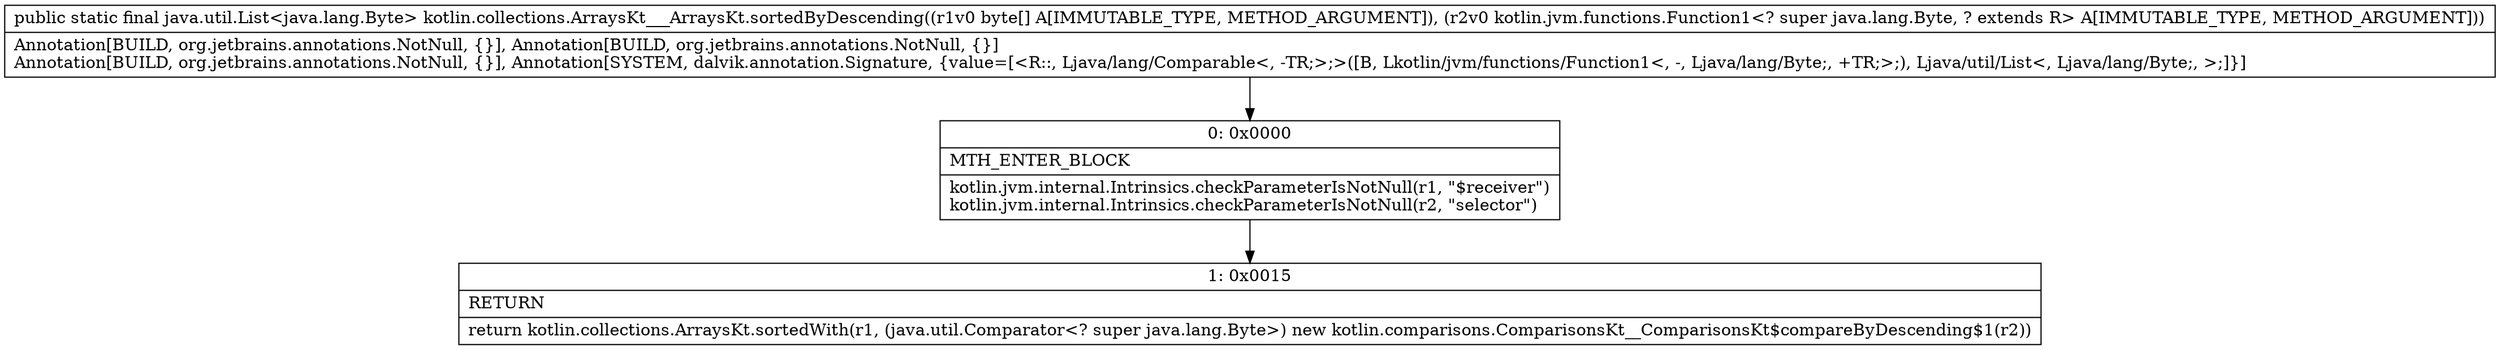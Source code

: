 digraph "CFG forkotlin.collections.ArraysKt___ArraysKt.sortedByDescending([BLkotlin\/jvm\/functions\/Function1;)Ljava\/util\/List;" {
Node_0 [shape=record,label="{0\:\ 0x0000|MTH_ENTER_BLOCK\l|kotlin.jvm.internal.Intrinsics.checkParameterIsNotNull(r1, \"$receiver\")\lkotlin.jvm.internal.Intrinsics.checkParameterIsNotNull(r2, \"selector\")\l}"];
Node_1 [shape=record,label="{1\:\ 0x0015|RETURN\l|return kotlin.collections.ArraysKt.sortedWith(r1, (java.util.Comparator\<? super java.lang.Byte\>) new kotlin.comparisons.ComparisonsKt__ComparisonsKt$compareByDescending$1(r2))\l}"];
MethodNode[shape=record,label="{public static final java.util.List\<java.lang.Byte\> kotlin.collections.ArraysKt___ArraysKt.sortedByDescending((r1v0 byte[] A[IMMUTABLE_TYPE, METHOD_ARGUMENT]), (r2v0 kotlin.jvm.functions.Function1\<? super java.lang.Byte, ? extends R\> A[IMMUTABLE_TYPE, METHOD_ARGUMENT]))  | Annotation[BUILD, org.jetbrains.annotations.NotNull, \{\}], Annotation[BUILD, org.jetbrains.annotations.NotNull, \{\}]\lAnnotation[BUILD, org.jetbrains.annotations.NotNull, \{\}], Annotation[SYSTEM, dalvik.annotation.Signature, \{value=[\<R::, Ljava\/lang\/Comparable\<, \-TR;\>;\>([B, Lkotlin\/jvm\/functions\/Function1\<, \-, Ljava\/lang\/Byte;, +TR;\>;), Ljava\/util\/List\<, Ljava\/lang\/Byte;, \>;]\}]\l}"];
MethodNode -> Node_0;
Node_0 -> Node_1;
}

